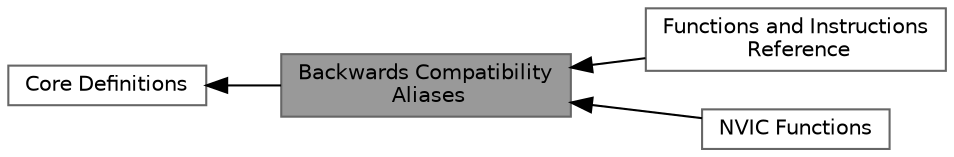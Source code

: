 digraph "Backwards Compatibility Aliases"
{
 // LATEX_PDF_SIZE
  bgcolor="transparent";
  edge [fontname=Helvetica,fontsize=10,labelfontname=Helvetica,labelfontsize=10];
  node [fontname=Helvetica,fontsize=10,shape=box,height=0.2,width=0.4];
  rankdir=LR;
  Node3 [id="Node000003",label="Functions and Instructions\l Reference",height=0.2,width=0.4,color="grey40", fillcolor="white", style="filled",URL="$group__CMSIS__Core__FunctionInterface.html",tooltip=" "];
  Node4 [id="Node000004",label="NVIC Functions",height=0.2,width=0.4,color="grey40", fillcolor="white", style="filled",URL="$group__CMSIS__Core__NVICFunctions.html",tooltip="Functions that manage interrupts and exceptions via the NVIC."];
  Node2 [id="Node000002",label="Core Definitions",height=0.2,width=0.4,color="grey40", fillcolor="white", style="filled",URL="$group__CMSIS__core__base.html",tooltip="Definitions for base addresses, unions, and structures."];
  Node1 [id="Node000001",label="Backwards Compatibility\l Aliases",height=0.2,width=0.4,color="gray40", fillcolor="grey60", style="filled", fontcolor="black",tooltip="Register alias definitions for backwards compatibility."];
  Node2->Node1 [shape=plaintext, dir="back", style="solid"];
  Node1->Node3 [shape=plaintext, dir="back", style="solid"];
  Node1->Node4 [shape=plaintext, dir="back", style="solid"];
}
